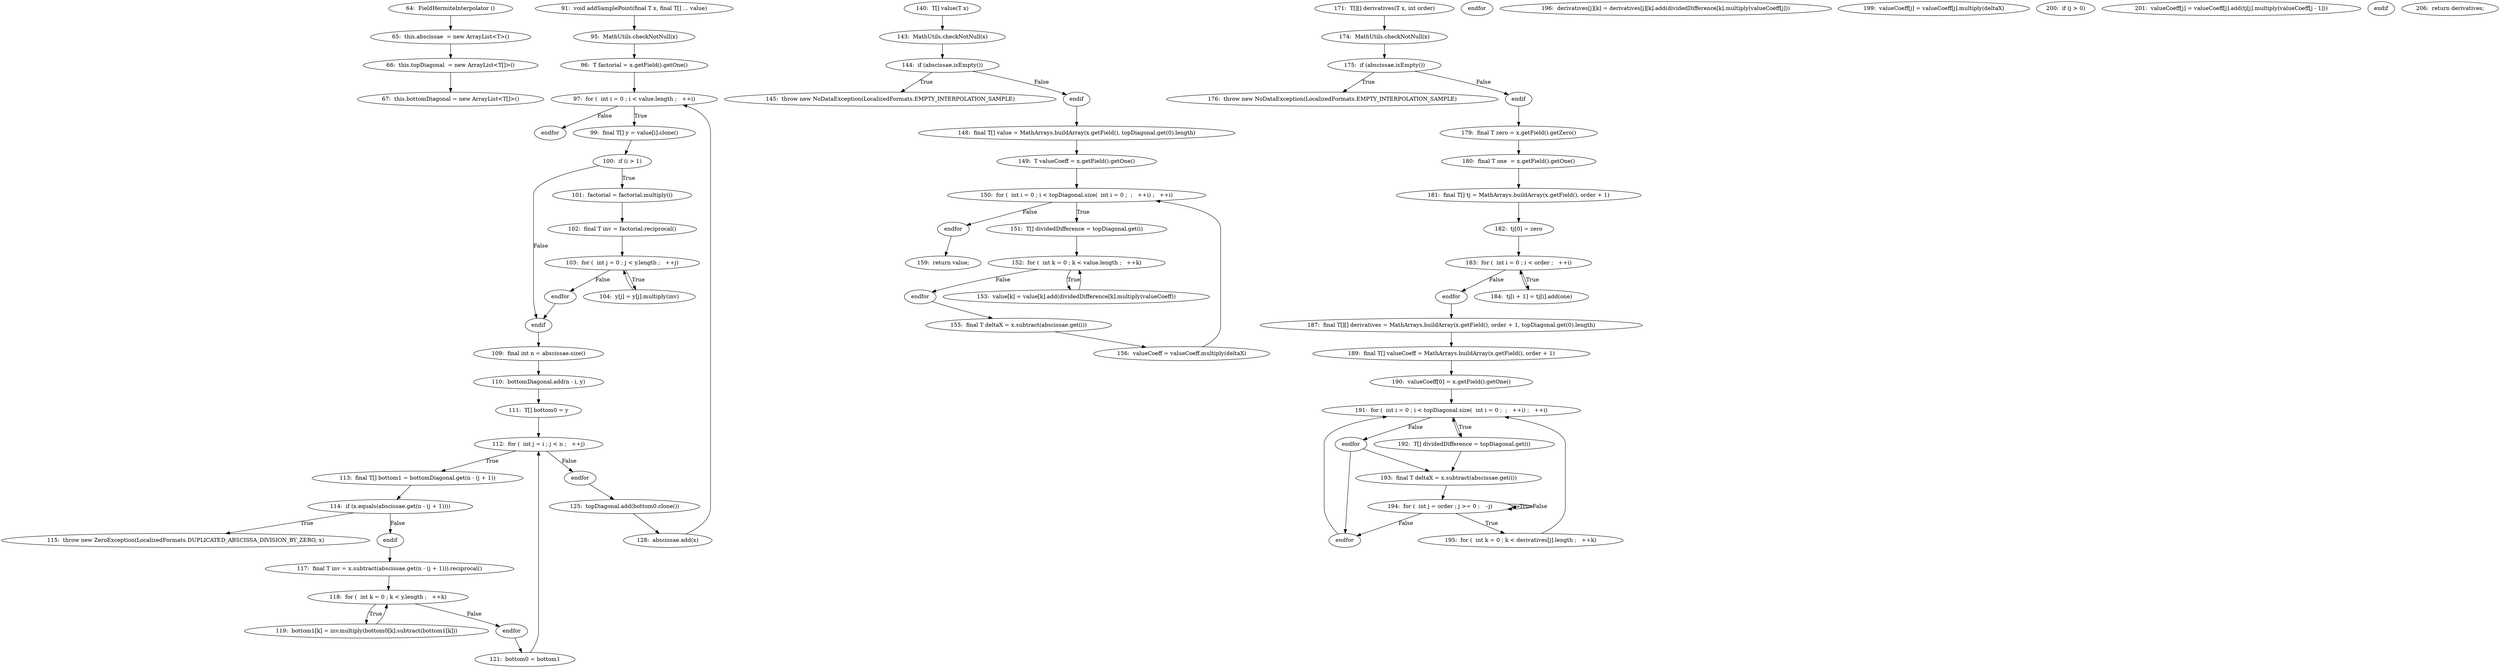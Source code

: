 digraph FieldHermiteInterpolator_CFG {
  // graph-vertices
  v1  [label="64:  FieldHermiteInterpolator ()"];
  v2  [label="65:  this.abscissae  = new ArrayList<T>()"];
  v3  [label="66:  this.topDiagonal  = new ArrayList<T[]>()"];
  v4  [label="67:  this.bottomDiagonal = new ArrayList<T[]>()"];
  v5  [label="91:  void addSamplePoint(final T x, final T[] ... value)"];
  v6  [label="95:  MathUtils.checkNotNull(x)"];
  v7  [label="96:  T factorial = x.getField().getOne()"];
  v8  [label="97:  for (  int i = 0 ; i < value.length ;   ++i)"];
  v11  [label="endfor"];
  v12  [label="99:  final T[] y = value[i].clone()"];
  v13  [label="100:  if (i > 1)"];
  v14  [label="101:  factorial = factorial.multiply(i)"];
  v15  [label="102:  final T inv = factorial.reciprocal()"];
  v16  [label="103:  for (  int j = 0 ; j < y.length ;   ++j)"];
  v19  [label="endfor"];
  v20  [label="104:  y[j] = y[j].multiply(inv)"];
  v21  [label="endif"];
  v22  [label="109:  final int n = abscissae.size()"];
  v23  [label="110:  bottomDiagonal.add(n - i, y)"];
  v24  [label="111:  T[] bottom0 = y"];
  v25  [label="112:  for (  int j = i ; j < n ;   ++j)"];
  v28  [label="endfor"];
  v29  [label="113:  final T[] bottom1 = bottomDiagonal.get(n - (j + 1))"];
  v30  [label="114:  if (x.equals(abscissae.get(n - (j + 1))))"];
  v31  [label="115:  throw new ZeroException(LocalizedFormats.DUPLICATED_ABSCISSA_DIVISION_BY_ZERO, x)"];
  v32  [label="endif"];
  v33  [label="117:  final T inv = x.subtract(abscissae.get(n - (j + 1))).reciprocal()"];
  v34  [label="118:  for (  int k = 0 ; k < y.length ;   ++k)"];
  v37  [label="endfor"];
  v38  [label="119:  bottom1[k] = inv.multiply(bottom0[k].subtract(bottom1[k]))"];
  v39  [label="121:  bottom0 = bottom1"];
  v40  [label="125:  topDiagonal.add(bottom0.clone())"];
  v41  [label="128:  abscissae.add(x)"];
  v42  [label="140:  T[] value(T x)"];
  v43  [label="143:  MathUtils.checkNotNull(x)"];
  v44  [label="144:  if (abscissae.isEmpty())"];
  v45  [label="145:  throw new NoDataException(LocalizedFormats.EMPTY_INTERPOLATION_SAMPLE)"];
  v46  [label="endif"];
  v47  [label="148:  final T[] value = MathArrays.buildArray(x.getField(), topDiagonal.get(0).length)"];
  v48  [label="149:  T valueCoeff = x.getField().getOne()"];
  v49  [label="150:  for (  int i = 0 ; i < topDiagonal.size(  int i = 0 ;  ;   ++i) ;   ++i)"];
  v52  [label="endfor"];
  v53  [label="151:  T[] dividedDifference = topDiagonal.get(i)"];
  v54  [label="152:  for (  int k = 0 ; k < value.length ;   ++k)"];
  v57  [label="endfor"];
  v58  [label="153:  value[k] = value[k].add(dividedDifference[k].multiply(valueCoeff))"];
  v59  [label="155:  final T deltaX = x.subtract(abscissae.get(i))"];
  v60  [label="156:  valueCoeff = valueCoeff.multiply(deltaX)"];
  v61  [label="159:  return value;"];
  v62  [label="171:  T[][] derivatives(T x, int order)"];
  v63  [label="174:  MathUtils.checkNotNull(x)"];
  v64  [label="175:  if (abscissae.isEmpty())"];
  v65  [label="176:  throw new NoDataException(LocalizedFormats.EMPTY_INTERPOLATION_SAMPLE)"];
  v66  [label="endif"];
  v67  [label="179:  final T zero = x.getField().getZero()"];
  v68  [label="180:  final T one  = x.getField().getOne()"];
  v69  [label="181:  final T[] tj = MathArrays.buildArray(x.getField(), order + 1)"];
  v70  [label="182:  tj[0] = zero"];
  v71  [label="183:  for (  int i = 0 ; i < order ;   ++i)"];
  v74  [label="endfor"];
  v75  [label="184:  tj[i + 1] = tj[i].add(one)"];
  v76  [label="187:  final T[][] derivatives = MathArrays.buildArray(x.getField(), order + 1, topDiagonal.get(0).length)"];
  v77  [label="189:  final T[] valueCoeff = MathArrays.buildArray(x.getField(), order + 1)"];
  v78  [label="190:  valueCoeff[0] = x.getField().getOne()"];
  v79  [label="191:  for (  int i = 0 ; i < topDiagonal.size(  int i = 0 ;  ;   ++i) ;   ++i)"];
  v82  [label="endfor"];
  v83  [label="192:  T[] dividedDifference = topDiagonal.get(i)"];
  v84  [label="193:  final T deltaX = x.subtract(abscissae.get(i))"];
  v85  [label="194:  for (  int j = order ; j >= 0 ;   --j)"];
  v88  [label="endfor"];
  v89  [label="195:  for (  int k = 0 ; k < derivatives[j].length ;   ++k)"];
  v92  [label="endfor"];
  v93  [label="196:  derivatives[j][k] = derivatives[j][k].add(dividedDifference[k].multiply(valueCoeff[j]))"];
  v94  [label="199:  valueCoeff[j] = valueCoeff[j].multiply(deltaX)"];
  v95  [label="200:  if (j > 0)"];
  v96  [label="201:  valueCoeff[j] = valueCoeff[j].add(tj[j].multiply(valueCoeff[j - 1]))"];
  v97  [label="endif"];
  v98  [label="206:  return derivatives;"];
  // graph-edges
  v1 -> v2;
  v2 -> v3;
  v3 -> v4;
  v5 -> v6;
  v6 -> v7;
  v7 -> v8;
  v8 -> v11  [label="False"];
  v8 -> v12  [label="True"];
  v12 -> v13;
  v13 -> v14  [label="True"];
  v14 -> v15;
  v15 -> v16;
  v16 -> v19  [label="False"];
  v16 -> v20  [label="True"];
  v20 -> v16;
  v19 -> v21;
  v13 -> v21  [label="False"];
  v21 -> v22;
  v22 -> v23;
  v23 -> v24;
  v24 -> v25;
  v25 -> v28  [label="False"];
  v25 -> v29  [label="True"];
  v29 -> v30;
  v30 -> v31  [label="True"];
  v30 -> v32  [label="False"];
  v32 -> v33;
  v33 -> v34;
  v34 -> v37  [label="False"];
  v34 -> v38  [label="True"];
  v38 -> v34;
  v37 -> v39;
  v39 -> v25;
  v28 -> v40;
  v40 -> v41;
  v41 -> v8;
  v42 -> v43;
  v43 -> v44;
  v44 -> v45  [label="True"];
  v44 -> v46  [label="False"];
  v46 -> v47;
  v47 -> v48;
  v48 -> v49;
  v49 -> v52  [label="False"];
  v49 -> v53  [label="True"];
  v53 -> v54;
  v54 -> v57  [label="False"];
  v54 -> v58  [label="True"];
  v58 -> v54;
  v57 -> v59;
  v59 -> v60;
  v60 -> v49;
  v52 -> v61;
  v62 -> v63;
  v63 -> v64;
  v64 -> v65  [label="True"];
  v64 -> v66  [label="False"];
  v66 -> v67;
  v67 -> v68;
  v68 -> v69;
  v69 -> v70;
  v70 -> v71;
  v71 -> v74  [label="False"];
  v71 -> v75  [label="True"];
  v75 -> v71;
  v74 -> v76;
  v76 -> v77;
  v77 -> v78;
  v78 -> v79;
  v79 -> v82  [label="False"];
  v79 -> v83  [label="True"];
  v83 -> v84;
  v84 -> v85;
  v85 -> v88  [label="False"];
  v85 -> v89  [label="True"];
  v89 -> v79;
  v83 -> v79;
  v82 -> v84;
  v85 -> v85  [label="True"];
  v85 -> v85  [label="False"];
  v88 -> v79;
  v82 -> v88;
  // end-of-graph
}
